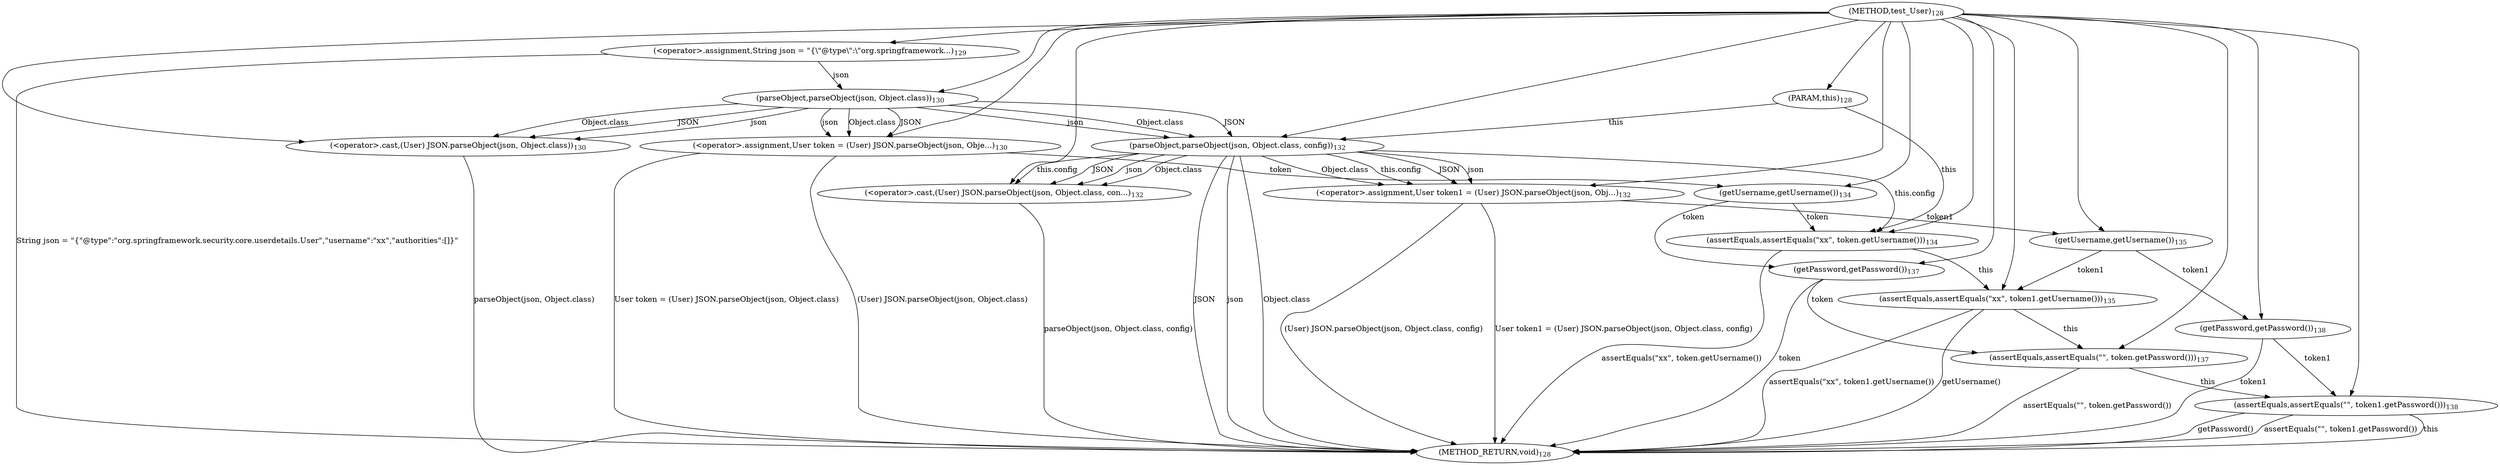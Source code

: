 digraph "test_User" {  
"414" [label = <(METHOD,test_User)<SUB>128</SUB>> ]
"463" [label = <(METHOD_RETURN,void)<SUB>128</SUB>> ]
"33" [label = <(PARAM,this)<SUB>128</SUB>> ]
"417" [label = <(&lt;operator&gt;.assignment,String json = &quot;{\&quot;@type\&quot;:\&quot;org.springframework...)<SUB>129</SUB>> ]
"421" [label = <(&lt;operator&gt;.assignment,User token = (User) JSON.parseObject(json, Obje...)<SUB>130</SUB>> ]
"432" [label = <(&lt;operator&gt;.assignment,User token1 = (User) JSON.parseObject(json, Obj...)<SUB>132</SUB>> ]
"445" [label = <(assertEquals,assertEquals(&quot;xx&quot;, token.getUsername()))<SUB>134</SUB>> ]
"449" [label = <(assertEquals,assertEquals(&quot;xx&quot;, token1.getUsername()))<SUB>135</SUB>> ]
"453" [label = <(assertEquals,assertEquals(&quot;&quot;, token.getPassword()))<SUB>137</SUB>> ]
"457" [label = <(assertEquals,assertEquals(&quot;&quot;, token1.getPassword()))<SUB>138</SUB>> ]
"417" [label = <(&lt;operator&gt;.assignment,String json = &quot;{\&quot;@type\&quot;:\&quot;org.springframework...)<SUB>129</SUB>> ]
"417" [label = <(&lt;operator&gt;.assignment,String json = &quot;{\&quot;@type\&quot;:\&quot;org.springframework...)<SUB>129</SUB>> ]
"421" [label = <(&lt;operator&gt;.assignment,User token = (User) JSON.parseObject(json, Obje...)<SUB>130</SUB>> ]
"421" [label = <(&lt;operator&gt;.assignment,User token = (User) JSON.parseObject(json, Obje...)<SUB>130</SUB>> ]
"432" [label = <(&lt;operator&gt;.assignment,User token1 = (User) JSON.parseObject(json, Obj...)<SUB>132</SUB>> ]
"432" [label = <(&lt;operator&gt;.assignment,User token1 = (User) JSON.parseObject(json, Obj...)<SUB>132</SUB>> ]
"445" [label = <(assertEquals,assertEquals(&quot;xx&quot;, token.getUsername()))<SUB>134</SUB>> ]
"445" [label = <(assertEquals,assertEquals(&quot;xx&quot;, token.getUsername()))<SUB>134</SUB>> ]
"445" [label = <(assertEquals,assertEquals(&quot;xx&quot;, token.getUsername()))<SUB>134</SUB>> ]
"449" [label = <(assertEquals,assertEquals(&quot;xx&quot;, token1.getUsername()))<SUB>135</SUB>> ]
"449" [label = <(assertEquals,assertEquals(&quot;xx&quot;, token1.getUsername()))<SUB>135</SUB>> ]
"449" [label = <(assertEquals,assertEquals(&quot;xx&quot;, token1.getUsername()))<SUB>135</SUB>> ]
"453" [label = <(assertEquals,assertEquals(&quot;&quot;, token.getPassword()))<SUB>137</SUB>> ]
"453" [label = <(assertEquals,assertEquals(&quot;&quot;, token.getPassword()))<SUB>137</SUB>> ]
"453" [label = <(assertEquals,assertEquals(&quot;&quot;, token.getPassword()))<SUB>137</SUB>> ]
"457" [label = <(assertEquals,assertEquals(&quot;&quot;, token1.getPassword()))<SUB>138</SUB>> ]
"457" [label = <(assertEquals,assertEquals(&quot;&quot;, token1.getPassword()))<SUB>138</SUB>> ]
"457" [label = <(assertEquals,assertEquals(&quot;&quot;, token1.getPassword()))<SUB>138</SUB>> ]
"423" [label = <(&lt;operator&gt;.cast,(User) JSON.parseObject(json, Object.class))<SUB>130</SUB>> ]
"423" [label = <(&lt;operator&gt;.cast,(User) JSON.parseObject(json, Object.class))<SUB>130</SUB>> ]
"434" [label = <(&lt;operator&gt;.cast,(User) JSON.parseObject(json, Object.class, con...)<SUB>132</SUB>> ]
"434" [label = <(&lt;operator&gt;.cast,(User) JSON.parseObject(json, Object.class, con...)<SUB>132</SUB>> ]
"447" [label = <(getUsername,getUsername())<SUB>134</SUB>> ]
"451" [label = <(getUsername,getUsername())<SUB>135</SUB>> ]
"455" [label = <(getPassword,getPassword())<SUB>137</SUB>> ]
"459" [label = <(getPassword,getPassword())<SUB>138</SUB>> ]
"425" [label = <(parseObject,parseObject(json, Object.class))<SUB>130</SUB>> ]
"425" [label = <(parseObject,parseObject(json, Object.class))<SUB>130</SUB>> ]
"425" [label = <(parseObject,parseObject(json, Object.class))<SUB>130</SUB>> ]
"436" [label = <(parseObject,parseObject(json, Object.class, config))<SUB>132</SUB>> ]
"436" [label = <(parseObject,parseObject(json, Object.class, config))<SUB>132</SUB>> ]
"436" [label = <(parseObject,parseObject(json, Object.class, config))<SUB>132</SUB>> ]
"436" [label = <(parseObject,parseObject(json, Object.class, config))<SUB>132</SUB>> ]
  "417" -> "463"  [ label = "String json = &quot;{\&quot;@type\&quot;:\&quot;org.springframework.security.core.userdetails.User\&quot;,\&quot;username\&quot;:\&quot;xx\&quot;,\&quot;authorities\&quot;:[]}&quot;"] 
  "423" -> "463"  [ label = "parseObject(json, Object.class)"] 
  "421" -> "463"  [ label = "(User) JSON.parseObject(json, Object.class)"] 
  "421" -> "463"  [ label = "User token = (User) JSON.parseObject(json, Object.class)"] 
  "436" -> "463"  [ label = "JSON"] 
  "436" -> "463"  [ label = "json"] 
  "436" -> "463"  [ label = "Object.class"] 
  "434" -> "463"  [ label = "parseObject(json, Object.class, config)"] 
  "432" -> "463"  [ label = "(User) JSON.parseObject(json, Object.class, config)"] 
  "432" -> "463"  [ label = "User token1 = (User) JSON.parseObject(json, Object.class, config)"] 
  "445" -> "463"  [ label = "assertEquals(&quot;xx&quot;, token.getUsername())"] 
  "449" -> "463"  [ label = "getUsername()"] 
  "449" -> "463"  [ label = "assertEquals(&quot;xx&quot;, token1.getUsername())"] 
  "455" -> "463"  [ label = "token"] 
  "453" -> "463"  [ label = "assertEquals(&quot;&quot;, token.getPassword())"] 
  "457" -> "463"  [ label = "this"] 
  "459" -> "463"  [ label = "token1"] 
  "457" -> "463"  [ label = "getPassword()"] 
  "457" -> "463"  [ label = "assertEquals(&quot;&quot;, token1.getPassword())"] 
  "414" -> "33" 
  "414" -> "417" 
  "414" -> "421" 
  "425" -> "421"  [ label = "JSON"] 
  "425" -> "421"  [ label = "json"] 
  "425" -> "421"  [ label = "Object.class"] 
  "414" -> "432" 
  "436" -> "432"  [ label = "JSON"] 
  "436" -> "432"  [ label = "json"] 
  "436" -> "432"  [ label = "Object.class"] 
  "436" -> "432"  [ label = "this.config"] 
  "33" -> "445"  [ label = "this"] 
  "436" -> "445"  [ label = "this.config"] 
  "414" -> "445" 
  "447" -> "445"  [ label = "token"] 
  "445" -> "449"  [ label = "this"] 
  "414" -> "449" 
  "451" -> "449"  [ label = "token1"] 
  "449" -> "453"  [ label = "this"] 
  "414" -> "453" 
  "455" -> "453"  [ label = "token"] 
  "453" -> "457"  [ label = "this"] 
  "414" -> "457" 
  "459" -> "457"  [ label = "token1"] 
  "414" -> "423" 
  "425" -> "423"  [ label = "JSON"] 
  "425" -> "423"  [ label = "json"] 
  "425" -> "423"  [ label = "Object.class"] 
  "414" -> "434" 
  "436" -> "434"  [ label = "JSON"] 
  "436" -> "434"  [ label = "json"] 
  "436" -> "434"  [ label = "Object.class"] 
  "436" -> "434"  [ label = "this.config"] 
  "421" -> "447"  [ label = "token"] 
  "414" -> "447" 
  "432" -> "451"  [ label = "token1"] 
  "414" -> "451" 
  "447" -> "455"  [ label = "token"] 
  "414" -> "455" 
  "451" -> "459"  [ label = "token1"] 
  "414" -> "459" 
  "414" -> "425" 
  "417" -> "425"  [ label = "json"] 
  "425" -> "436"  [ label = "JSON"] 
  "414" -> "436" 
  "425" -> "436"  [ label = "json"] 
  "425" -> "436"  [ label = "Object.class"] 
  "33" -> "436"  [ label = "this"] 
}
